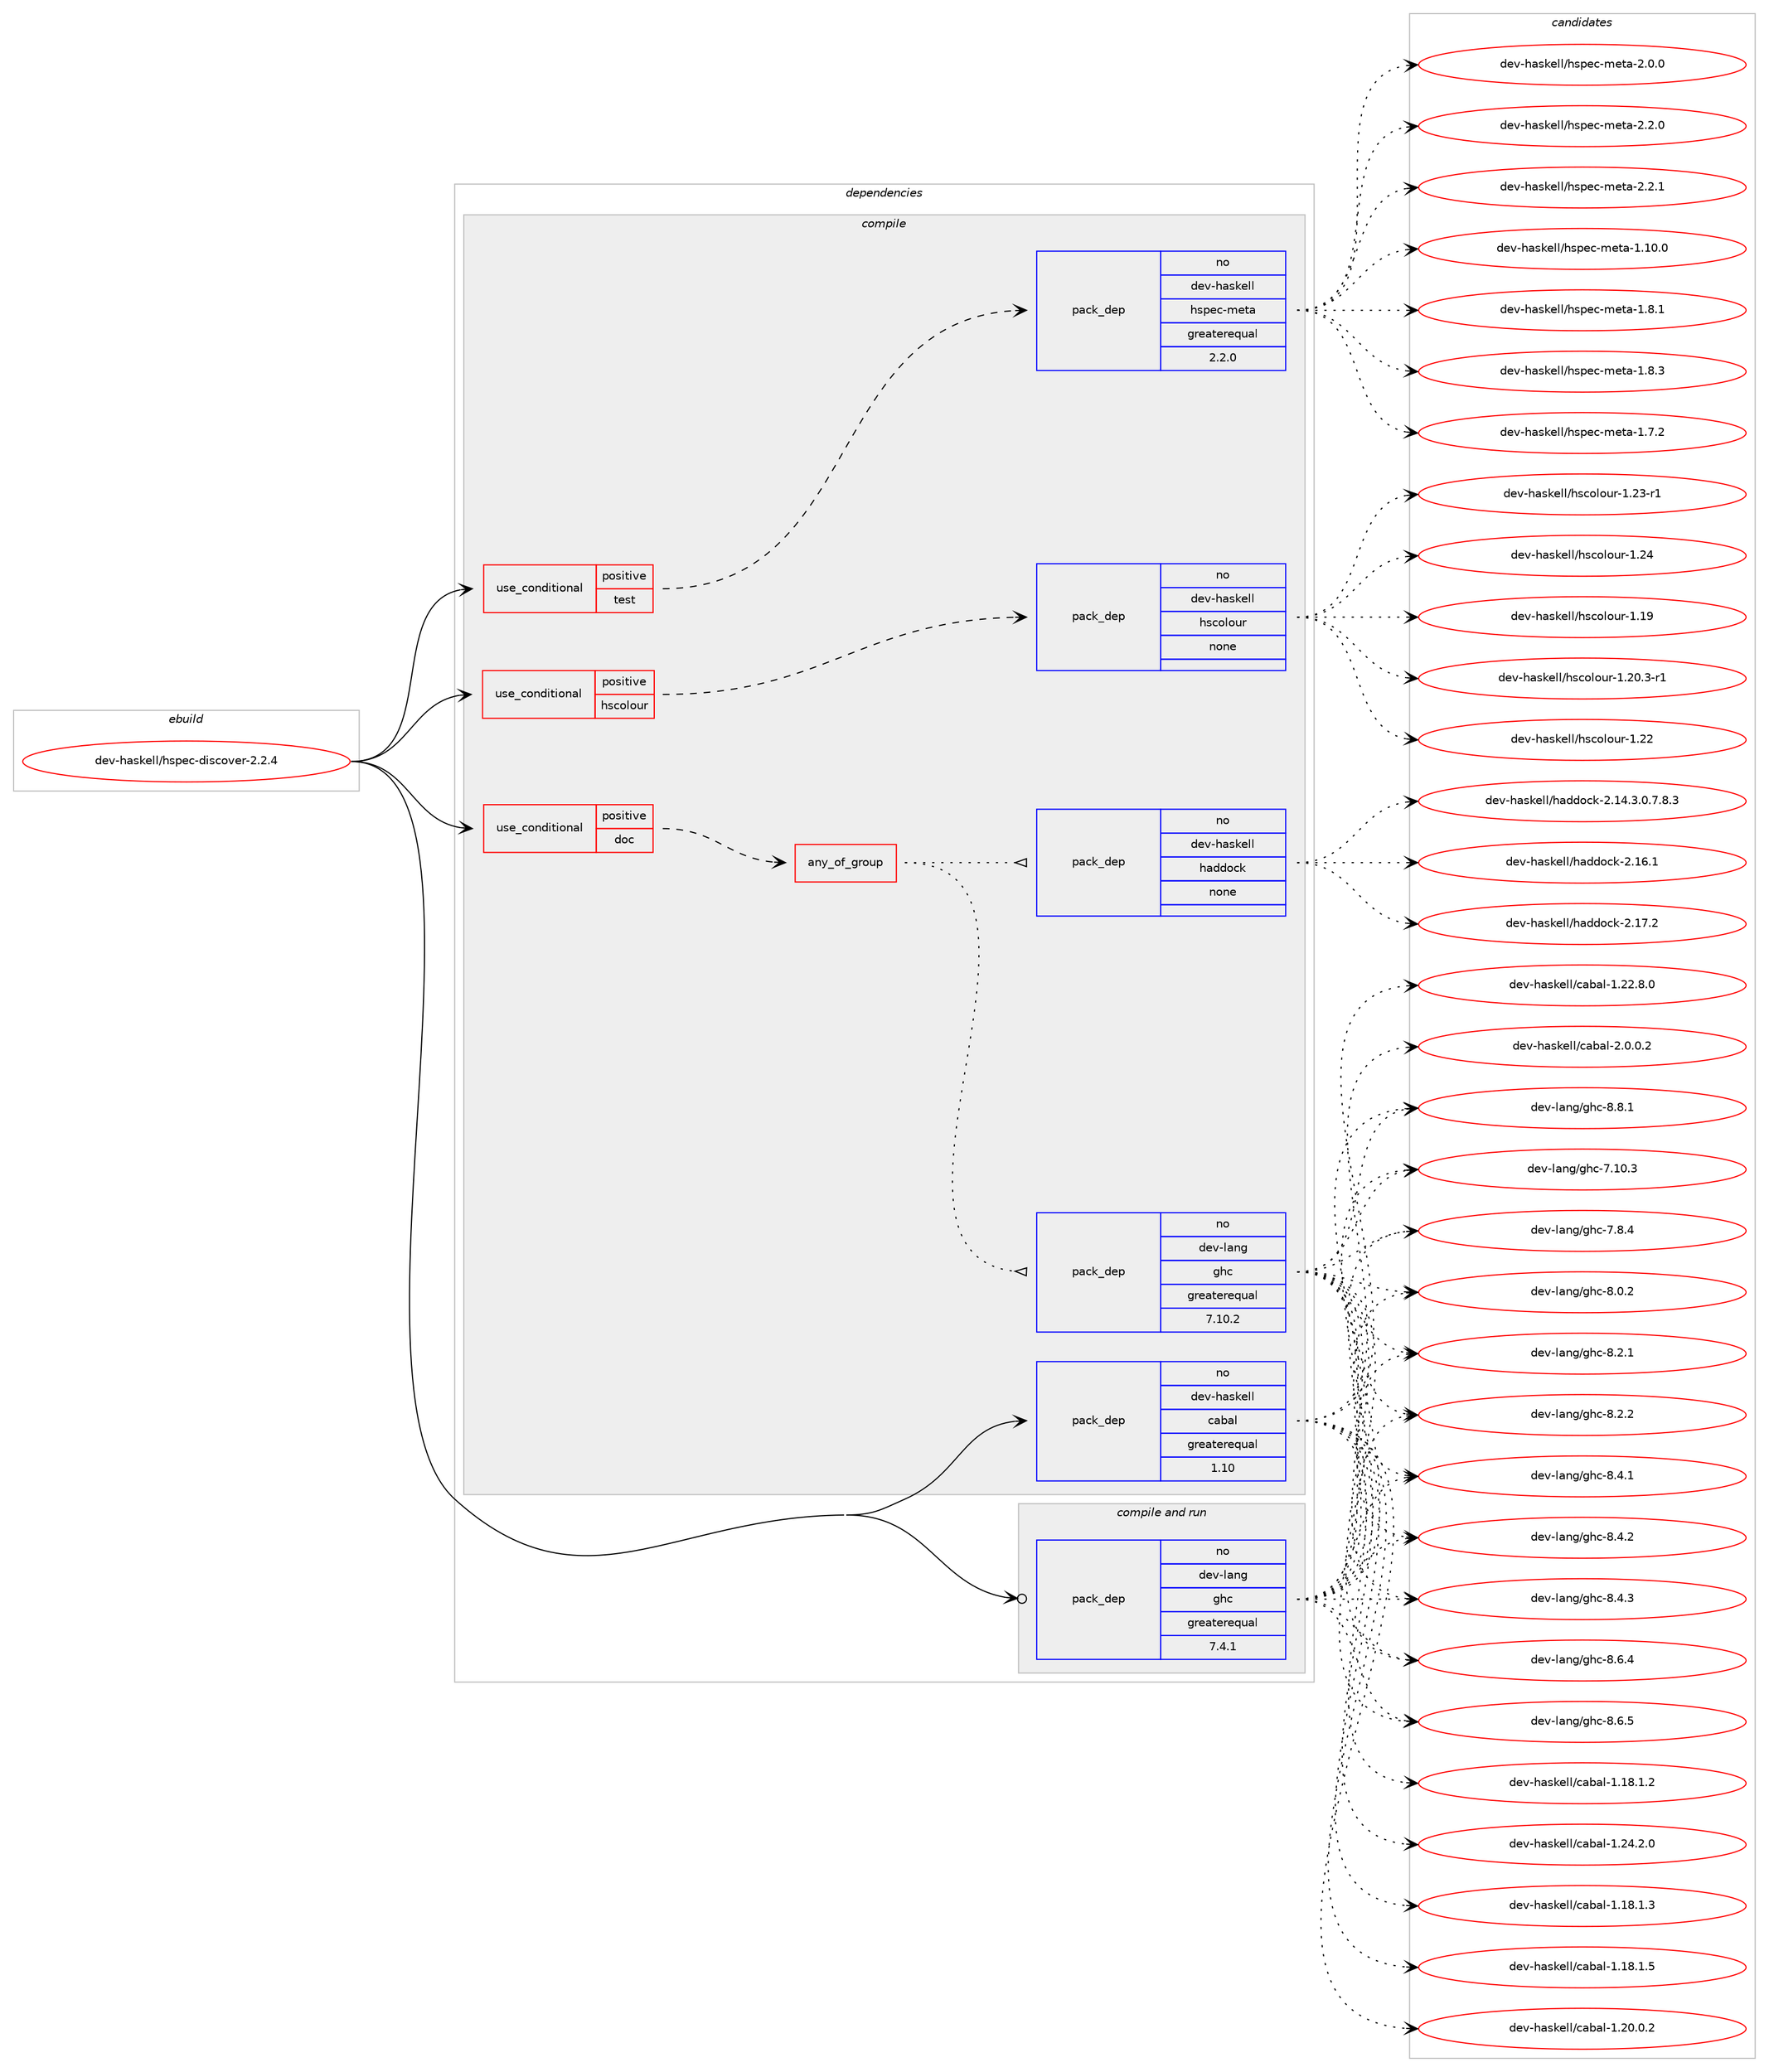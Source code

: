 digraph prolog {

# *************
# Graph options
# *************

newrank=true;
concentrate=true;
compound=true;
graph [rankdir=LR,fontname=Helvetica,fontsize=10,ranksep=1.5];#, ranksep=2.5, nodesep=0.2];
edge  [arrowhead=vee];
node  [fontname=Helvetica,fontsize=10];

# **********
# The ebuild
# **********

subgraph cluster_leftcol {
color=gray;
rank=same;
label=<<i>ebuild</i>>;
id [label="dev-haskell/hspec-discover-2.2.4", color=red, width=4, href="../dev-haskell/hspec-discover-2.2.4.svg"];
}

# ****************
# The dependencies
# ****************

subgraph cluster_midcol {
color=gray;
label=<<i>dependencies</i>>;
subgraph cluster_compile {
fillcolor="#eeeeee";
style=filled;
label=<<i>compile</i>>;
subgraph cond126183 {
dependency535486 [label=<<TABLE BORDER="0" CELLBORDER="1" CELLSPACING="0" CELLPADDING="4"><TR><TD ROWSPAN="3" CELLPADDING="10">use_conditional</TD></TR><TR><TD>positive</TD></TR><TR><TD>doc</TD></TR></TABLE>>, shape=none, color=red];
subgraph any10009 {
dependency535487 [label=<<TABLE BORDER="0" CELLBORDER="1" CELLSPACING="0" CELLPADDING="4"><TR><TD CELLPADDING="10">any_of_group</TD></TR></TABLE>>, shape=none, color=red];subgraph pack398937 {
dependency535488 [label=<<TABLE BORDER="0" CELLBORDER="1" CELLSPACING="0" CELLPADDING="4" WIDTH="220"><TR><TD ROWSPAN="6" CELLPADDING="30">pack_dep</TD></TR><TR><TD WIDTH="110">no</TD></TR><TR><TD>dev-haskell</TD></TR><TR><TD>haddock</TD></TR><TR><TD>none</TD></TR><TR><TD></TD></TR></TABLE>>, shape=none, color=blue];
}
dependency535487:e -> dependency535488:w [weight=20,style="dotted",arrowhead="oinv"];
subgraph pack398938 {
dependency535489 [label=<<TABLE BORDER="0" CELLBORDER="1" CELLSPACING="0" CELLPADDING="4" WIDTH="220"><TR><TD ROWSPAN="6" CELLPADDING="30">pack_dep</TD></TR><TR><TD WIDTH="110">no</TD></TR><TR><TD>dev-lang</TD></TR><TR><TD>ghc</TD></TR><TR><TD>greaterequal</TD></TR><TR><TD>7.10.2</TD></TR></TABLE>>, shape=none, color=blue];
}
dependency535487:e -> dependency535489:w [weight=20,style="dotted",arrowhead="oinv"];
}
dependency535486:e -> dependency535487:w [weight=20,style="dashed",arrowhead="vee"];
}
id:e -> dependency535486:w [weight=20,style="solid",arrowhead="vee"];
subgraph cond126184 {
dependency535490 [label=<<TABLE BORDER="0" CELLBORDER="1" CELLSPACING="0" CELLPADDING="4"><TR><TD ROWSPAN="3" CELLPADDING="10">use_conditional</TD></TR><TR><TD>positive</TD></TR><TR><TD>hscolour</TD></TR></TABLE>>, shape=none, color=red];
subgraph pack398939 {
dependency535491 [label=<<TABLE BORDER="0" CELLBORDER="1" CELLSPACING="0" CELLPADDING="4" WIDTH="220"><TR><TD ROWSPAN="6" CELLPADDING="30">pack_dep</TD></TR><TR><TD WIDTH="110">no</TD></TR><TR><TD>dev-haskell</TD></TR><TR><TD>hscolour</TD></TR><TR><TD>none</TD></TR><TR><TD></TD></TR></TABLE>>, shape=none, color=blue];
}
dependency535490:e -> dependency535491:w [weight=20,style="dashed",arrowhead="vee"];
}
id:e -> dependency535490:w [weight=20,style="solid",arrowhead="vee"];
subgraph cond126185 {
dependency535492 [label=<<TABLE BORDER="0" CELLBORDER="1" CELLSPACING="0" CELLPADDING="4"><TR><TD ROWSPAN="3" CELLPADDING="10">use_conditional</TD></TR><TR><TD>positive</TD></TR><TR><TD>test</TD></TR></TABLE>>, shape=none, color=red];
subgraph pack398940 {
dependency535493 [label=<<TABLE BORDER="0" CELLBORDER="1" CELLSPACING="0" CELLPADDING="4" WIDTH="220"><TR><TD ROWSPAN="6" CELLPADDING="30">pack_dep</TD></TR><TR><TD WIDTH="110">no</TD></TR><TR><TD>dev-haskell</TD></TR><TR><TD>hspec-meta</TD></TR><TR><TD>greaterequal</TD></TR><TR><TD>2.2.0</TD></TR></TABLE>>, shape=none, color=blue];
}
dependency535492:e -> dependency535493:w [weight=20,style="dashed",arrowhead="vee"];
}
id:e -> dependency535492:w [weight=20,style="solid",arrowhead="vee"];
subgraph pack398941 {
dependency535494 [label=<<TABLE BORDER="0" CELLBORDER="1" CELLSPACING="0" CELLPADDING="4" WIDTH="220"><TR><TD ROWSPAN="6" CELLPADDING="30">pack_dep</TD></TR><TR><TD WIDTH="110">no</TD></TR><TR><TD>dev-haskell</TD></TR><TR><TD>cabal</TD></TR><TR><TD>greaterequal</TD></TR><TR><TD>1.10</TD></TR></TABLE>>, shape=none, color=blue];
}
id:e -> dependency535494:w [weight=20,style="solid",arrowhead="vee"];
}
subgraph cluster_compileandrun {
fillcolor="#eeeeee";
style=filled;
label=<<i>compile and run</i>>;
subgraph pack398942 {
dependency535495 [label=<<TABLE BORDER="0" CELLBORDER="1" CELLSPACING="0" CELLPADDING="4" WIDTH="220"><TR><TD ROWSPAN="6" CELLPADDING="30">pack_dep</TD></TR><TR><TD WIDTH="110">no</TD></TR><TR><TD>dev-lang</TD></TR><TR><TD>ghc</TD></TR><TR><TD>greaterequal</TD></TR><TR><TD>7.4.1</TD></TR></TABLE>>, shape=none, color=blue];
}
id:e -> dependency535495:w [weight=20,style="solid",arrowhead="odotvee"];
}
subgraph cluster_run {
fillcolor="#eeeeee";
style=filled;
label=<<i>run</i>>;
}
}

# **************
# The candidates
# **************

subgraph cluster_choices {
rank=same;
color=gray;
label=<<i>candidates</i>>;

subgraph choice398937 {
color=black;
nodesep=1;
choice1001011184510497115107101108108471049710010011199107455046495246514648465546564651 [label="dev-haskell/haddock-2.14.3.0.7.8.3", color=red, width=4,href="../dev-haskell/haddock-2.14.3.0.7.8.3.svg"];
choice100101118451049711510710110810847104971001001119910745504649544649 [label="dev-haskell/haddock-2.16.1", color=red, width=4,href="../dev-haskell/haddock-2.16.1.svg"];
choice100101118451049711510710110810847104971001001119910745504649554650 [label="dev-haskell/haddock-2.17.2", color=red, width=4,href="../dev-haskell/haddock-2.17.2.svg"];
dependency535488:e -> choice1001011184510497115107101108108471049710010011199107455046495246514648465546564651:w [style=dotted,weight="100"];
dependency535488:e -> choice100101118451049711510710110810847104971001001119910745504649544649:w [style=dotted,weight="100"];
dependency535488:e -> choice100101118451049711510710110810847104971001001119910745504649554650:w [style=dotted,weight="100"];
}
subgraph choice398938 {
color=black;
nodesep=1;
choice1001011184510897110103471031049945554649484651 [label="dev-lang/ghc-7.10.3", color=red, width=4,href="../dev-lang/ghc-7.10.3.svg"];
choice10010111845108971101034710310499455546564652 [label="dev-lang/ghc-7.8.4", color=red, width=4,href="../dev-lang/ghc-7.8.4.svg"];
choice10010111845108971101034710310499455646484650 [label="dev-lang/ghc-8.0.2", color=red, width=4,href="../dev-lang/ghc-8.0.2.svg"];
choice10010111845108971101034710310499455646504649 [label="dev-lang/ghc-8.2.1", color=red, width=4,href="../dev-lang/ghc-8.2.1.svg"];
choice10010111845108971101034710310499455646504650 [label="dev-lang/ghc-8.2.2", color=red, width=4,href="../dev-lang/ghc-8.2.2.svg"];
choice10010111845108971101034710310499455646524649 [label="dev-lang/ghc-8.4.1", color=red, width=4,href="../dev-lang/ghc-8.4.1.svg"];
choice10010111845108971101034710310499455646524650 [label="dev-lang/ghc-8.4.2", color=red, width=4,href="../dev-lang/ghc-8.4.2.svg"];
choice10010111845108971101034710310499455646524651 [label="dev-lang/ghc-8.4.3", color=red, width=4,href="../dev-lang/ghc-8.4.3.svg"];
choice10010111845108971101034710310499455646544652 [label="dev-lang/ghc-8.6.4", color=red, width=4,href="../dev-lang/ghc-8.6.4.svg"];
choice10010111845108971101034710310499455646544653 [label="dev-lang/ghc-8.6.5", color=red, width=4,href="../dev-lang/ghc-8.6.5.svg"];
choice10010111845108971101034710310499455646564649 [label="dev-lang/ghc-8.8.1", color=red, width=4,href="../dev-lang/ghc-8.8.1.svg"];
dependency535489:e -> choice1001011184510897110103471031049945554649484651:w [style=dotted,weight="100"];
dependency535489:e -> choice10010111845108971101034710310499455546564652:w [style=dotted,weight="100"];
dependency535489:e -> choice10010111845108971101034710310499455646484650:w [style=dotted,weight="100"];
dependency535489:e -> choice10010111845108971101034710310499455646504649:w [style=dotted,weight="100"];
dependency535489:e -> choice10010111845108971101034710310499455646504650:w [style=dotted,weight="100"];
dependency535489:e -> choice10010111845108971101034710310499455646524649:w [style=dotted,weight="100"];
dependency535489:e -> choice10010111845108971101034710310499455646524650:w [style=dotted,weight="100"];
dependency535489:e -> choice10010111845108971101034710310499455646524651:w [style=dotted,weight="100"];
dependency535489:e -> choice10010111845108971101034710310499455646544652:w [style=dotted,weight="100"];
dependency535489:e -> choice10010111845108971101034710310499455646544653:w [style=dotted,weight="100"];
dependency535489:e -> choice10010111845108971101034710310499455646564649:w [style=dotted,weight="100"];
}
subgraph choice398939 {
color=black;
nodesep=1;
choice100101118451049711510710110810847104115991111081111171144549464957 [label="dev-haskell/hscolour-1.19", color=red, width=4,href="../dev-haskell/hscolour-1.19.svg"];
choice10010111845104971151071011081084710411599111108111117114454946504846514511449 [label="dev-haskell/hscolour-1.20.3-r1", color=red, width=4,href="../dev-haskell/hscolour-1.20.3-r1.svg"];
choice100101118451049711510710110810847104115991111081111171144549465050 [label="dev-haskell/hscolour-1.22", color=red, width=4,href="../dev-haskell/hscolour-1.22.svg"];
choice1001011184510497115107101108108471041159911110811111711445494650514511449 [label="dev-haskell/hscolour-1.23-r1", color=red, width=4,href="../dev-haskell/hscolour-1.23-r1.svg"];
choice100101118451049711510710110810847104115991111081111171144549465052 [label="dev-haskell/hscolour-1.24", color=red, width=4,href="../dev-haskell/hscolour-1.24.svg"];
dependency535491:e -> choice100101118451049711510710110810847104115991111081111171144549464957:w [style=dotted,weight="100"];
dependency535491:e -> choice10010111845104971151071011081084710411599111108111117114454946504846514511449:w [style=dotted,weight="100"];
dependency535491:e -> choice100101118451049711510710110810847104115991111081111171144549465050:w [style=dotted,weight="100"];
dependency535491:e -> choice1001011184510497115107101108108471041159911110811111711445494650514511449:w [style=dotted,weight="100"];
dependency535491:e -> choice100101118451049711510710110810847104115991111081111171144549465052:w [style=dotted,weight="100"];
}
subgraph choice398940 {
color=black;
nodesep=1;
choice10010111845104971151071011081084710411511210199451091011169745494649484648 [label="dev-haskell/hspec-meta-1.10.0", color=red, width=4,href="../dev-haskell/hspec-meta-1.10.0.svg"];
choice100101118451049711510710110810847104115112101994510910111697454946554650 [label="dev-haskell/hspec-meta-1.7.2", color=red, width=4,href="../dev-haskell/hspec-meta-1.7.2.svg"];
choice100101118451049711510710110810847104115112101994510910111697454946564649 [label="dev-haskell/hspec-meta-1.8.1", color=red, width=4,href="../dev-haskell/hspec-meta-1.8.1.svg"];
choice100101118451049711510710110810847104115112101994510910111697454946564651 [label="dev-haskell/hspec-meta-1.8.3", color=red, width=4,href="../dev-haskell/hspec-meta-1.8.3.svg"];
choice100101118451049711510710110810847104115112101994510910111697455046484648 [label="dev-haskell/hspec-meta-2.0.0", color=red, width=4,href="../dev-haskell/hspec-meta-2.0.0.svg"];
choice100101118451049711510710110810847104115112101994510910111697455046504648 [label="dev-haskell/hspec-meta-2.2.0", color=red, width=4,href="../dev-haskell/hspec-meta-2.2.0.svg"];
choice100101118451049711510710110810847104115112101994510910111697455046504649 [label="dev-haskell/hspec-meta-2.2.1", color=red, width=4,href="../dev-haskell/hspec-meta-2.2.1.svg"];
dependency535493:e -> choice10010111845104971151071011081084710411511210199451091011169745494649484648:w [style=dotted,weight="100"];
dependency535493:e -> choice100101118451049711510710110810847104115112101994510910111697454946554650:w [style=dotted,weight="100"];
dependency535493:e -> choice100101118451049711510710110810847104115112101994510910111697454946564649:w [style=dotted,weight="100"];
dependency535493:e -> choice100101118451049711510710110810847104115112101994510910111697454946564651:w [style=dotted,weight="100"];
dependency535493:e -> choice100101118451049711510710110810847104115112101994510910111697455046484648:w [style=dotted,weight="100"];
dependency535493:e -> choice100101118451049711510710110810847104115112101994510910111697455046504648:w [style=dotted,weight="100"];
dependency535493:e -> choice100101118451049711510710110810847104115112101994510910111697455046504649:w [style=dotted,weight="100"];
}
subgraph choice398941 {
color=black;
nodesep=1;
choice10010111845104971151071011081084799979897108454946495646494650 [label="dev-haskell/cabal-1.18.1.2", color=red, width=4,href="../dev-haskell/cabal-1.18.1.2.svg"];
choice10010111845104971151071011081084799979897108454946495646494651 [label="dev-haskell/cabal-1.18.1.3", color=red, width=4,href="../dev-haskell/cabal-1.18.1.3.svg"];
choice10010111845104971151071011081084799979897108454946495646494653 [label="dev-haskell/cabal-1.18.1.5", color=red, width=4,href="../dev-haskell/cabal-1.18.1.5.svg"];
choice10010111845104971151071011081084799979897108454946504846484650 [label="dev-haskell/cabal-1.20.0.2", color=red, width=4,href="../dev-haskell/cabal-1.20.0.2.svg"];
choice10010111845104971151071011081084799979897108454946505046564648 [label="dev-haskell/cabal-1.22.8.0", color=red, width=4,href="../dev-haskell/cabal-1.22.8.0.svg"];
choice10010111845104971151071011081084799979897108454946505246504648 [label="dev-haskell/cabal-1.24.2.0", color=red, width=4,href="../dev-haskell/cabal-1.24.2.0.svg"];
choice100101118451049711510710110810847999798971084550464846484650 [label="dev-haskell/cabal-2.0.0.2", color=red, width=4,href="../dev-haskell/cabal-2.0.0.2.svg"];
dependency535494:e -> choice10010111845104971151071011081084799979897108454946495646494650:w [style=dotted,weight="100"];
dependency535494:e -> choice10010111845104971151071011081084799979897108454946495646494651:w [style=dotted,weight="100"];
dependency535494:e -> choice10010111845104971151071011081084799979897108454946495646494653:w [style=dotted,weight="100"];
dependency535494:e -> choice10010111845104971151071011081084799979897108454946504846484650:w [style=dotted,weight="100"];
dependency535494:e -> choice10010111845104971151071011081084799979897108454946505046564648:w [style=dotted,weight="100"];
dependency535494:e -> choice10010111845104971151071011081084799979897108454946505246504648:w [style=dotted,weight="100"];
dependency535494:e -> choice100101118451049711510710110810847999798971084550464846484650:w [style=dotted,weight="100"];
}
subgraph choice398942 {
color=black;
nodesep=1;
choice1001011184510897110103471031049945554649484651 [label="dev-lang/ghc-7.10.3", color=red, width=4,href="../dev-lang/ghc-7.10.3.svg"];
choice10010111845108971101034710310499455546564652 [label="dev-lang/ghc-7.8.4", color=red, width=4,href="../dev-lang/ghc-7.8.4.svg"];
choice10010111845108971101034710310499455646484650 [label="dev-lang/ghc-8.0.2", color=red, width=4,href="../dev-lang/ghc-8.0.2.svg"];
choice10010111845108971101034710310499455646504649 [label="dev-lang/ghc-8.2.1", color=red, width=4,href="../dev-lang/ghc-8.2.1.svg"];
choice10010111845108971101034710310499455646504650 [label="dev-lang/ghc-8.2.2", color=red, width=4,href="../dev-lang/ghc-8.2.2.svg"];
choice10010111845108971101034710310499455646524649 [label="dev-lang/ghc-8.4.1", color=red, width=4,href="../dev-lang/ghc-8.4.1.svg"];
choice10010111845108971101034710310499455646524650 [label="dev-lang/ghc-8.4.2", color=red, width=4,href="../dev-lang/ghc-8.4.2.svg"];
choice10010111845108971101034710310499455646524651 [label="dev-lang/ghc-8.4.3", color=red, width=4,href="../dev-lang/ghc-8.4.3.svg"];
choice10010111845108971101034710310499455646544652 [label="dev-lang/ghc-8.6.4", color=red, width=4,href="../dev-lang/ghc-8.6.4.svg"];
choice10010111845108971101034710310499455646544653 [label="dev-lang/ghc-8.6.5", color=red, width=4,href="../dev-lang/ghc-8.6.5.svg"];
choice10010111845108971101034710310499455646564649 [label="dev-lang/ghc-8.8.1", color=red, width=4,href="../dev-lang/ghc-8.8.1.svg"];
dependency535495:e -> choice1001011184510897110103471031049945554649484651:w [style=dotted,weight="100"];
dependency535495:e -> choice10010111845108971101034710310499455546564652:w [style=dotted,weight="100"];
dependency535495:e -> choice10010111845108971101034710310499455646484650:w [style=dotted,weight="100"];
dependency535495:e -> choice10010111845108971101034710310499455646504649:w [style=dotted,weight="100"];
dependency535495:e -> choice10010111845108971101034710310499455646504650:w [style=dotted,weight="100"];
dependency535495:e -> choice10010111845108971101034710310499455646524649:w [style=dotted,weight="100"];
dependency535495:e -> choice10010111845108971101034710310499455646524650:w [style=dotted,weight="100"];
dependency535495:e -> choice10010111845108971101034710310499455646524651:w [style=dotted,weight="100"];
dependency535495:e -> choice10010111845108971101034710310499455646544652:w [style=dotted,weight="100"];
dependency535495:e -> choice10010111845108971101034710310499455646544653:w [style=dotted,weight="100"];
dependency535495:e -> choice10010111845108971101034710310499455646564649:w [style=dotted,weight="100"];
}
}

}
